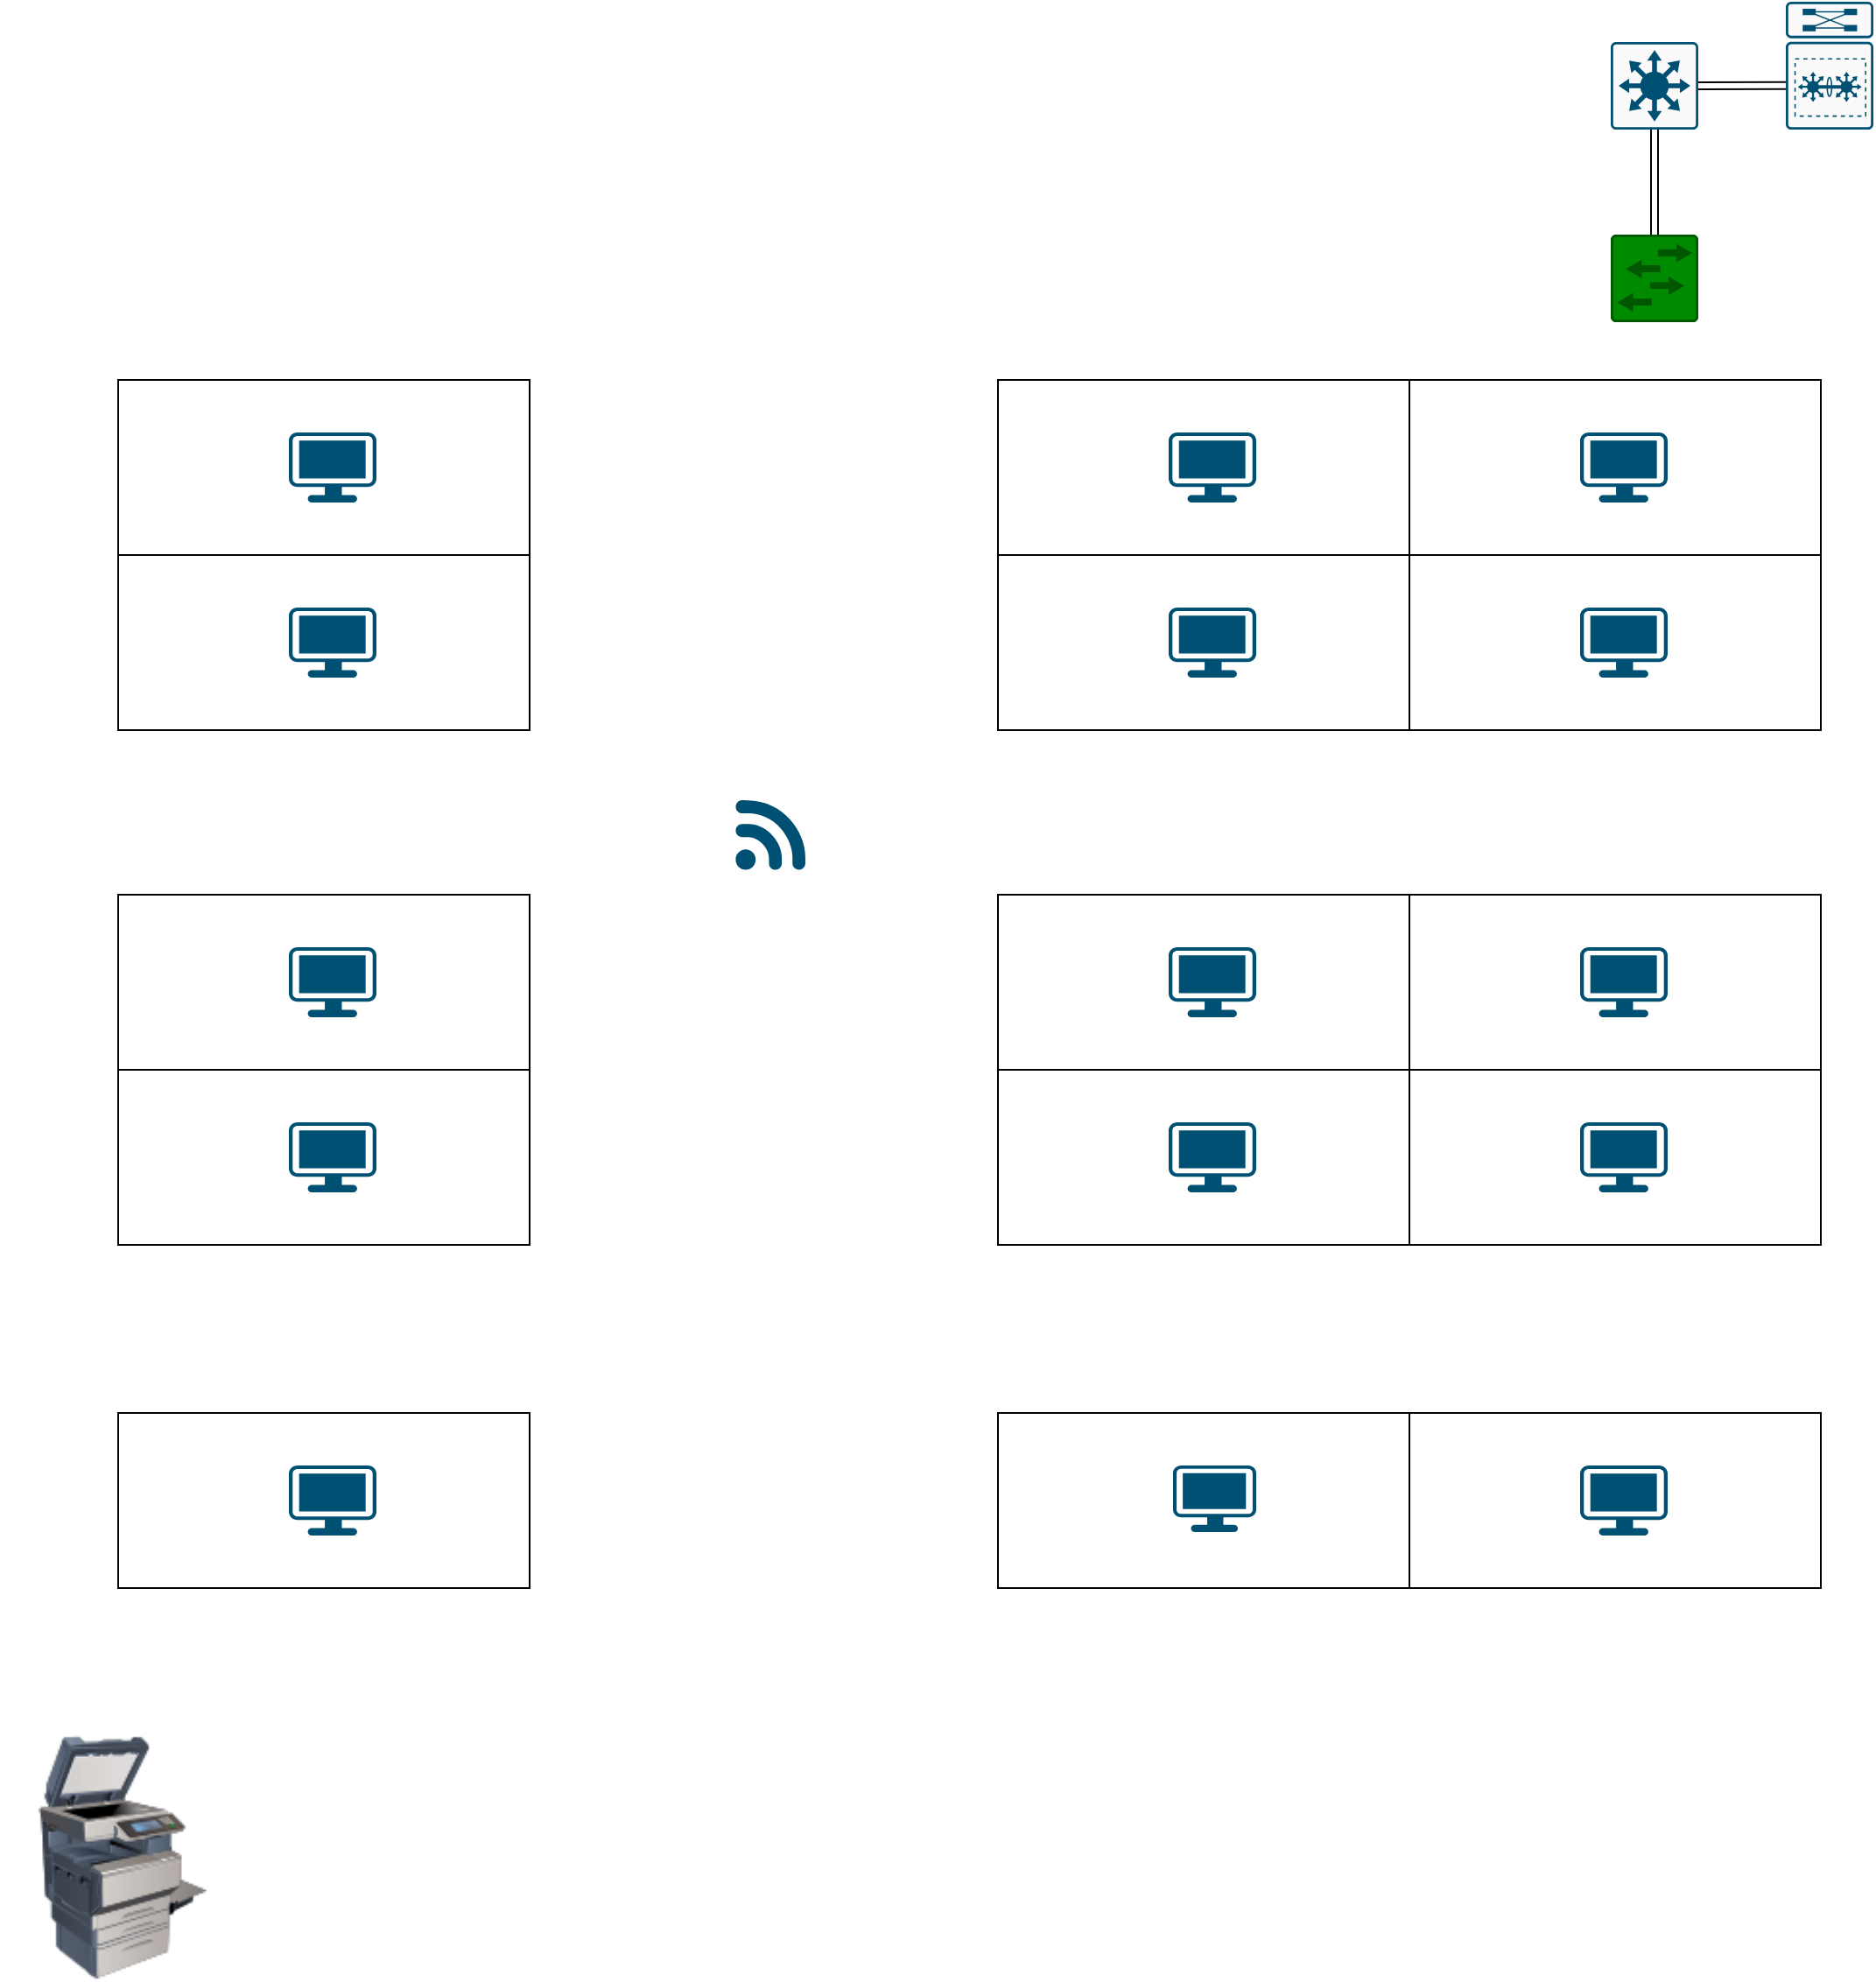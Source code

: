 <mxfile version="13.5.1" type="github">
  <diagram id="Ht1M8jgEwFfnCIfOTk4-" name="Page-1">
    <mxGraphModel dx="1483" dy="834" grid="1" gridSize="10" guides="1" tooltips="1" connect="1" arrows="1" fold="1" page="1" pageScale="1" pageWidth="827" pageHeight="1169" math="0" shadow="0">
      <root>
        <mxCell id="0" />
        <mxCell id="1" parent="0" />
        <mxCell id="IyRs7n4xf-Tw-_JyTJ-p-27" value="" style="whiteSpace=wrap;html=1;" vertex="1" parent="1">
          <mxGeometry x="77.5" y="246" width="235" height="100" as="geometry" />
        </mxCell>
        <mxCell id="IyRs7n4xf-Tw-_JyTJ-p-17" style="edgeStyle=none;shape=link;rounded=0;orthogonalLoop=1;jettySize=auto;html=1;exitX=1;exitY=0.5;exitDx=0;exitDy=0;exitPerimeter=0;entryX=0.074;entryY=0.656;entryDx=0;entryDy=0;entryPerimeter=0;" edge="1" parent="1" source="IyRs7n4xf-Tw-_JyTJ-p-3" target="IyRs7n4xf-Tw-_JyTJ-p-13">
          <mxGeometry relative="1" as="geometry" />
        </mxCell>
        <mxCell id="IyRs7n4xf-Tw-_JyTJ-p-3" value="" style="points=[[0.015,0.015,0],[0.985,0.015,0],[0.985,0.985,0],[0.015,0.985,0],[0.25,0,0],[0.5,0,0],[0.75,0,0],[1,0.25,0],[1,0.5,0],[1,0.75,0],[0.75,1,0],[0.5,1,0],[0.25,1,0],[0,0.75,0],[0,0.5,0],[0,0.25,0]];verticalLabelPosition=bottom;html=1;verticalAlign=top;aspect=fixed;align=center;pointerEvents=1;shape=mxgraph.cisco19.rect;prIcon=l3_switch;fillColor=#FAFAFA;strokeColor=#005073;" vertex="1" parent="1">
          <mxGeometry x="930" y="53" width="50" height="50" as="geometry" />
        </mxCell>
        <mxCell id="IyRs7n4xf-Tw-_JyTJ-p-12" style="edgeStyle=none;shape=link;rounded=0;orthogonalLoop=1;jettySize=auto;html=1;exitX=0.5;exitY=0;exitDx=0;exitDy=0;exitPerimeter=0;entryX=0.5;entryY=1;entryDx=0;entryDy=0;entryPerimeter=0;" edge="1" parent="1" source="IyRs7n4xf-Tw-_JyTJ-p-5" target="IyRs7n4xf-Tw-_JyTJ-p-3">
          <mxGeometry relative="1" as="geometry" />
        </mxCell>
        <mxCell id="IyRs7n4xf-Tw-_JyTJ-p-5" value="" style="points=[[0.015,0.015,0],[0.985,0.015,0],[0.985,0.985,0],[0.015,0.985,0],[0.25,0,0],[0.5,0,0],[0.75,0,0],[1,0.25,0],[1,0.5,0],[1,0.75,0],[0.75,1,0],[0.5,1,0],[0.25,1,0],[0,0.75,0],[0,0.5,0],[0,0.25,0]];verticalLabelPosition=bottom;html=1;verticalAlign=top;aspect=fixed;align=center;pointerEvents=1;shape=mxgraph.cisco19.rect;prIcon=l2_switch;fillColor=#008a00;strokeColor=#005700;fontColor=#ffffff;" vertex="1" parent="1">
          <mxGeometry x="930" y="163" width="50" height="50" as="geometry" />
        </mxCell>
        <mxCell id="IyRs7n4xf-Tw-_JyTJ-p-13" value="" style="points=[[0.015,0.015,0],[0.985,0.015,0],[0.985,0.985,0],[0.015,0.985,0],[0.25,0,0],[0.5,0,0],[0.75,0,0],[1,0.25,0],[1,0.5,0],[1,0.75,0],[0.75,1,0],[0.5,1,0],[0.25,1,0],[0,0.75,0],[0,0.5,0],[0,0.25,0]];verticalLabelPosition=bottom;html=1;verticalAlign=top;aspect=fixed;align=center;pointerEvents=1;shape=mxgraph.cisco19.rect;prIcon=6500_vss;fillColor=#FAFAFA;strokeColor=#005073;" vertex="1" parent="1">
          <mxGeometry x="1030" y="30" width="50" height="73" as="geometry" />
        </mxCell>
        <mxCell id="IyRs7n4xf-Tw-_JyTJ-p-19" value="" style="points=[[0.03,0.03,0],[0.5,0,0],[0.97,0.03,0],[1,0.4,0],[0.97,0.745,0],[0.5,1,0],[0.03,0.745,0],[0,0.4,0]];verticalLabelPosition=bottom;html=1;verticalAlign=top;aspect=fixed;align=center;pointerEvents=1;shape=mxgraph.cisco19.workstation;fillColor=#005073;strokeColor=none;" vertex="1" parent="1">
          <mxGeometry x="175" y="276" width="50" height="40" as="geometry" />
        </mxCell>
        <mxCell id="IyRs7n4xf-Tw-_JyTJ-p-20" value="" style="points=[[0.005,0.09,0],[0.08,0,0],[0.76,0.25,0],[1,0.92,0],[0.91,0.995,0],[0.57,0.995,0],[0.045,0.955,0],[0.005,0.43,0]];verticalLabelPosition=bottom;html=1;verticalAlign=top;aspect=fixed;align=center;pointerEvents=1;shape=mxgraph.cisco19.3g_4g_indicator;fillColor=#005073;strokeColor=none;" vertex="1" parent="1">
          <mxGeometry x="430" y="486" width="40" height="40" as="geometry" />
        </mxCell>
        <mxCell id="IyRs7n4xf-Tw-_JyTJ-p-23" value="" style="image;html=1;image=img/lib/clip_art/computers/Printer_Commercial_128x128.png" vertex="1" parent="1">
          <mxGeometry x="10" y="1020" width="140" height="140" as="geometry" />
        </mxCell>
        <mxCell id="IyRs7n4xf-Tw-_JyTJ-p-34" value="" style="whiteSpace=wrap;html=1;" vertex="1" parent="1">
          <mxGeometry x="77.5" y="346" width="235" height="100" as="geometry" />
        </mxCell>
        <mxCell id="IyRs7n4xf-Tw-_JyTJ-p-35" value="" style="points=[[0.03,0.03,0],[0.5,0,0],[0.97,0.03,0],[1,0.4,0],[0.97,0.745,0],[0.5,1,0],[0.03,0.745,0],[0,0.4,0]];verticalLabelPosition=bottom;html=1;verticalAlign=top;aspect=fixed;align=center;pointerEvents=1;shape=mxgraph.cisco19.workstation;fillColor=#005073;strokeColor=none;" vertex="1" parent="1">
          <mxGeometry x="175" y="376" width="50" height="40" as="geometry" />
        </mxCell>
        <mxCell id="IyRs7n4xf-Tw-_JyTJ-p-37" value="" style="whiteSpace=wrap;html=1;" vertex="1" parent="1">
          <mxGeometry x="580" y="246" width="235" height="100" as="geometry" />
        </mxCell>
        <mxCell id="IyRs7n4xf-Tw-_JyTJ-p-38" value="" style="points=[[0.03,0.03,0],[0.5,0,0],[0.97,0.03,0],[1,0.4,0],[0.97,0.745,0],[0.5,1,0],[0.03,0.745,0],[0,0.4,0]];verticalLabelPosition=bottom;html=1;verticalAlign=top;aspect=fixed;align=center;pointerEvents=1;shape=mxgraph.cisco19.workstation;fillColor=#005073;strokeColor=none;" vertex="1" parent="1">
          <mxGeometry x="677.5" y="276" width="50" height="40" as="geometry" />
        </mxCell>
        <mxCell id="IyRs7n4xf-Tw-_JyTJ-p-39" value="" style="whiteSpace=wrap;html=1;" vertex="1" parent="1">
          <mxGeometry x="815" y="246" width="235" height="100" as="geometry" />
        </mxCell>
        <mxCell id="IyRs7n4xf-Tw-_JyTJ-p-40" value="" style="points=[[0.03,0.03,0],[0.5,0,0],[0.97,0.03,0],[1,0.4,0],[0.97,0.745,0],[0.5,1,0],[0.03,0.745,0],[0,0.4,0]];verticalLabelPosition=bottom;html=1;verticalAlign=top;aspect=fixed;align=center;pointerEvents=1;shape=mxgraph.cisco19.workstation;fillColor=#005073;strokeColor=none;" vertex="1" parent="1">
          <mxGeometry x="912.5" y="276" width="50" height="40" as="geometry" />
        </mxCell>
        <mxCell id="IyRs7n4xf-Tw-_JyTJ-p-41" value="" style="whiteSpace=wrap;html=1;" vertex="1" parent="1">
          <mxGeometry x="580" y="346" width="235" height="100" as="geometry" />
        </mxCell>
        <mxCell id="IyRs7n4xf-Tw-_JyTJ-p-42" value="" style="points=[[0.03,0.03,0],[0.5,0,0],[0.97,0.03,0],[1,0.4,0],[0.97,0.745,0],[0.5,1,0],[0.03,0.745,0],[0,0.4,0]];verticalLabelPosition=bottom;html=1;verticalAlign=top;aspect=fixed;align=center;pointerEvents=1;shape=mxgraph.cisco19.workstation;fillColor=#005073;strokeColor=none;" vertex="1" parent="1">
          <mxGeometry x="677.5" y="376" width="50" height="40" as="geometry" />
        </mxCell>
        <mxCell id="IyRs7n4xf-Tw-_JyTJ-p-43" value="" style="whiteSpace=wrap;html=1;" vertex="1" parent="1">
          <mxGeometry x="815" y="346" width="235" height="100" as="geometry" />
        </mxCell>
        <mxCell id="IyRs7n4xf-Tw-_JyTJ-p-44" value="" style="points=[[0.03,0.03,0],[0.5,0,0],[0.97,0.03,0],[1,0.4,0],[0.97,0.745,0],[0.5,1,0],[0.03,0.745,0],[0,0.4,0]];verticalLabelPosition=bottom;html=1;verticalAlign=top;aspect=fixed;align=center;pointerEvents=1;shape=mxgraph.cisco19.workstation;fillColor=#005073;strokeColor=none;" vertex="1" parent="1">
          <mxGeometry x="912.5" y="376" width="50" height="40" as="geometry" />
        </mxCell>
        <mxCell id="IyRs7n4xf-Tw-_JyTJ-p-45" value="" style="whiteSpace=wrap;html=1;" vertex="1" parent="1">
          <mxGeometry x="580" y="540" width="235" height="100" as="geometry" />
        </mxCell>
        <mxCell id="IyRs7n4xf-Tw-_JyTJ-p-46" value="" style="points=[[0.03,0.03,0],[0.5,0,0],[0.97,0.03,0],[1,0.4,0],[0.97,0.745,0],[0.5,1,0],[0.03,0.745,0],[0,0.4,0]];verticalLabelPosition=bottom;html=1;verticalAlign=top;aspect=fixed;align=center;pointerEvents=1;shape=mxgraph.cisco19.workstation;fillColor=#005073;strokeColor=none;" vertex="1" parent="1">
          <mxGeometry x="677.5" y="570" width="50" height="40" as="geometry" />
        </mxCell>
        <mxCell id="IyRs7n4xf-Tw-_JyTJ-p-47" value="" style="whiteSpace=wrap;html=1;" vertex="1" parent="1">
          <mxGeometry x="815" y="540" width="235" height="100" as="geometry" />
        </mxCell>
        <mxCell id="IyRs7n4xf-Tw-_JyTJ-p-48" value="" style="points=[[0.03,0.03,0],[0.5,0,0],[0.97,0.03,0],[1,0.4,0],[0.97,0.745,0],[0.5,1,0],[0.03,0.745,0],[0,0.4,0]];verticalLabelPosition=bottom;html=1;verticalAlign=top;aspect=fixed;align=center;pointerEvents=1;shape=mxgraph.cisco19.workstation;fillColor=#005073;strokeColor=none;" vertex="1" parent="1">
          <mxGeometry x="912.5" y="570" width="50" height="40" as="geometry" />
        </mxCell>
        <mxCell id="IyRs7n4xf-Tw-_JyTJ-p-49" value="" style="whiteSpace=wrap;html=1;" vertex="1" parent="1">
          <mxGeometry x="580" y="640" width="235" height="100" as="geometry" />
        </mxCell>
        <mxCell id="IyRs7n4xf-Tw-_JyTJ-p-50" value="" style="points=[[0.03,0.03,0],[0.5,0,0],[0.97,0.03,0],[1,0.4,0],[0.97,0.745,0],[0.5,1,0],[0.03,0.745,0],[0,0.4,0]];verticalLabelPosition=bottom;html=1;verticalAlign=top;aspect=fixed;align=center;pointerEvents=1;shape=mxgraph.cisco19.workstation;fillColor=#005073;strokeColor=none;" vertex="1" parent="1">
          <mxGeometry x="677.5" y="670" width="50" height="40" as="geometry" />
        </mxCell>
        <mxCell id="IyRs7n4xf-Tw-_JyTJ-p-51" value="" style="whiteSpace=wrap;html=1;" vertex="1" parent="1">
          <mxGeometry x="815" y="640" width="235" height="100" as="geometry" />
        </mxCell>
        <mxCell id="IyRs7n4xf-Tw-_JyTJ-p-52" value="" style="points=[[0.03,0.03,0],[0.5,0,0],[0.97,0.03,0],[1,0.4,0],[0.97,0.745,0],[0.5,1,0],[0.03,0.745,0],[0,0.4,0]];verticalLabelPosition=bottom;html=1;verticalAlign=top;aspect=fixed;align=center;pointerEvents=1;shape=mxgraph.cisco19.workstation;fillColor=#005073;strokeColor=none;" vertex="1" parent="1">
          <mxGeometry x="912.5" y="670" width="50" height="40" as="geometry" />
        </mxCell>
        <mxCell id="IyRs7n4xf-Tw-_JyTJ-p-53" value="" style="whiteSpace=wrap;html=1;" vertex="1" parent="1">
          <mxGeometry x="580" y="836" width="235" height="100" as="geometry" />
        </mxCell>
        <mxCell id="IyRs7n4xf-Tw-_JyTJ-p-54" value="" style="points=[[0.03,0.03,0],[0.5,0,0],[0.97,0.03,0],[1,0.4,0],[0.97,0.745,0],[0.5,1,0],[0.03,0.745,0],[0,0.4,0]];verticalLabelPosition=bottom;html=1;verticalAlign=top;aspect=fixed;align=center;pointerEvents=1;shape=mxgraph.cisco19.workstation;fillColor=#005073;strokeColor=none;" vertex="1" parent="1">
          <mxGeometry x="680" y="866" width="47.5" height="38" as="geometry" />
        </mxCell>
        <mxCell id="IyRs7n4xf-Tw-_JyTJ-p-55" value="" style="whiteSpace=wrap;html=1;" vertex="1" parent="1">
          <mxGeometry x="815" y="836" width="235" height="100" as="geometry" />
        </mxCell>
        <mxCell id="IyRs7n4xf-Tw-_JyTJ-p-56" value="" style="points=[[0.03,0.03,0],[0.5,0,0],[0.97,0.03,0],[1,0.4,0],[0.97,0.745,0],[0.5,1,0],[0.03,0.745,0],[0,0.4,0]];verticalLabelPosition=bottom;html=1;verticalAlign=top;aspect=fixed;align=center;pointerEvents=1;shape=mxgraph.cisco19.workstation;fillColor=#005073;strokeColor=none;" vertex="1" parent="1">
          <mxGeometry x="912.5" y="866" width="50" height="40" as="geometry" />
        </mxCell>
        <mxCell id="IyRs7n4xf-Tw-_JyTJ-p-57" value="" style="whiteSpace=wrap;html=1;" vertex="1" parent="1">
          <mxGeometry x="77.5" y="540" width="235" height="100" as="geometry" />
        </mxCell>
        <mxCell id="IyRs7n4xf-Tw-_JyTJ-p-58" value="" style="points=[[0.03,0.03,0],[0.5,0,0],[0.97,0.03,0],[1,0.4,0],[0.97,0.745,0],[0.5,1,0],[0.03,0.745,0],[0,0.4,0]];verticalLabelPosition=bottom;html=1;verticalAlign=top;aspect=fixed;align=center;pointerEvents=1;shape=mxgraph.cisco19.workstation;fillColor=#005073;strokeColor=none;" vertex="1" parent="1">
          <mxGeometry x="175" y="570" width="50" height="40" as="geometry" />
        </mxCell>
        <mxCell id="IyRs7n4xf-Tw-_JyTJ-p-59" value="" style="whiteSpace=wrap;html=1;" vertex="1" parent="1">
          <mxGeometry x="77.5" y="640" width="235" height="100" as="geometry" />
        </mxCell>
        <mxCell id="IyRs7n4xf-Tw-_JyTJ-p-60" value="" style="points=[[0.03,0.03,0],[0.5,0,0],[0.97,0.03,0],[1,0.4,0],[0.97,0.745,0],[0.5,1,0],[0.03,0.745,0],[0,0.4,0]];verticalLabelPosition=bottom;html=1;verticalAlign=top;aspect=fixed;align=center;pointerEvents=1;shape=mxgraph.cisco19.workstation;fillColor=#005073;strokeColor=none;" vertex="1" parent="1">
          <mxGeometry x="175" y="670" width="50" height="40" as="geometry" />
        </mxCell>
        <mxCell id="IyRs7n4xf-Tw-_JyTJ-p-62" value="" style="whiteSpace=wrap;html=1;" vertex="1" parent="1">
          <mxGeometry x="77.5" y="836" width="235" height="100" as="geometry" />
        </mxCell>
        <mxCell id="IyRs7n4xf-Tw-_JyTJ-p-63" value="" style="points=[[0.03,0.03,0],[0.5,0,0],[0.97,0.03,0],[1,0.4,0],[0.97,0.745,0],[0.5,1,0],[0.03,0.745,0],[0,0.4,0]];verticalLabelPosition=bottom;html=1;verticalAlign=top;aspect=fixed;align=center;pointerEvents=1;shape=mxgraph.cisco19.workstation;fillColor=#005073;strokeColor=none;" vertex="1" parent="1">
          <mxGeometry x="175" y="866" width="50" height="40" as="geometry" />
        </mxCell>
      </root>
    </mxGraphModel>
  </diagram>
</mxfile>
